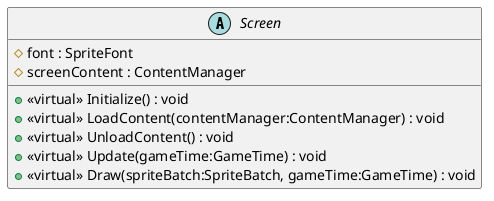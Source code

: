 @startuml
abstract class Screen {
    # font : SpriteFont
    # screenContent : ContentManager
    + <<virtual>> Initialize() : void
    + <<virtual>> LoadContent(contentManager:ContentManager) : void
    + <<virtual>> UnloadContent() : void
    + <<virtual>> Update(gameTime:GameTime) : void
    + <<virtual>> Draw(spriteBatch:SpriteBatch, gameTime:GameTime) : void
}
@enduml
